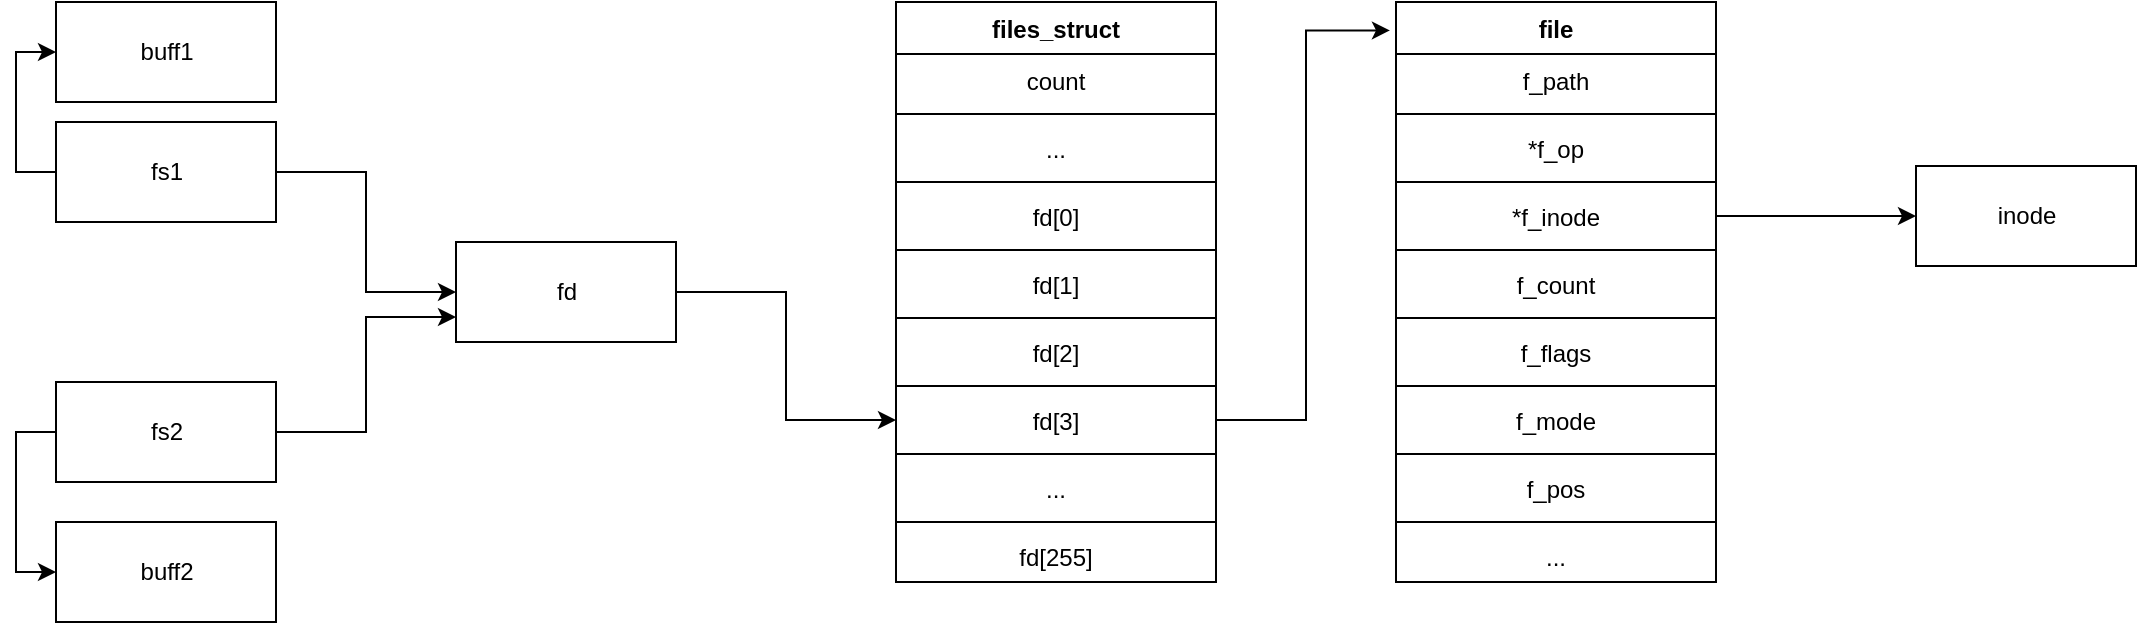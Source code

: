 <mxfile version="14.6.6" type="device"><diagram id="vFh8sq0N6bYSCbe1xTyU" name="Page-1"><mxGraphModel dx="2013" dy="803" grid="1" gridSize="10" guides="1" tooltips="1" connect="1" arrows="1" fold="1" page="1" pageScale="1" pageWidth="827" pageHeight="1169" math="0" shadow="0"><root><mxCell id="0"/><mxCell id="1" parent="0"/><mxCell id="RROzqaKTGc9agYatPt-X-2" value="files_struct" style="swimlane;fontStyle=1;align=center;verticalAlign=top;childLayout=stackLayout;horizontal=1;startSize=26;horizontalStack=0;resizeParent=1;resizeParentMax=0;resizeLast=0;collapsible=1;marginBottom=0;" vertex="1" parent="1"><mxGeometry x="430" y="250" width="160" height="290" as="geometry"/></mxCell><mxCell id="RROzqaKTGc9agYatPt-X-3" value="count" style="text;strokeColor=none;fillColor=none;align=center;verticalAlign=top;spacingLeft=4;spacingRight=4;overflow=hidden;rotatable=0;points=[[0,0.5],[1,0.5]];portConstraint=eastwest;" vertex="1" parent="RROzqaKTGc9agYatPt-X-2"><mxGeometry y="26" width="160" height="26" as="geometry"/></mxCell><mxCell id="RROzqaKTGc9agYatPt-X-4" value="" style="line;strokeWidth=1;fillColor=none;align=left;verticalAlign=middle;spacingTop=-1;spacingLeft=3;spacingRight=3;rotatable=0;labelPosition=right;points=[];portConstraint=eastwest;" vertex="1" parent="RROzqaKTGc9agYatPt-X-2"><mxGeometry y="52" width="160" height="8" as="geometry"/></mxCell><mxCell id="RROzqaKTGc9agYatPt-X-5" value="..." style="text;strokeColor=none;fillColor=none;align=center;verticalAlign=top;spacingLeft=4;spacingRight=4;overflow=hidden;rotatable=0;points=[[0,0.5],[1,0.5]];portConstraint=eastwest;" vertex="1" parent="RROzqaKTGc9agYatPt-X-2"><mxGeometry y="60" width="160" height="26" as="geometry"/></mxCell><mxCell id="RROzqaKTGc9agYatPt-X-28" value="" style="line;strokeWidth=1;fillColor=none;align=left;verticalAlign=middle;spacingTop=-1;spacingLeft=3;spacingRight=3;rotatable=0;labelPosition=right;points=[];portConstraint=eastwest;" vertex="1" parent="RROzqaKTGc9agYatPt-X-2"><mxGeometry y="86" width="160" height="8" as="geometry"/></mxCell><mxCell id="RROzqaKTGc9agYatPt-X-29" value="fd[0]" style="text;strokeColor=none;fillColor=none;align=center;verticalAlign=top;spacingLeft=4;spacingRight=4;overflow=hidden;rotatable=0;points=[[0,0.5],[1,0.5]];portConstraint=eastwest;" vertex="1" parent="RROzqaKTGc9agYatPt-X-2"><mxGeometry y="94" width="160" height="26" as="geometry"/></mxCell><mxCell id="RROzqaKTGc9agYatPt-X-30" value="" style="line;strokeWidth=1;fillColor=none;align=left;verticalAlign=middle;spacingTop=-1;spacingLeft=3;spacingRight=3;rotatable=0;labelPosition=right;points=[];portConstraint=eastwest;" vertex="1" parent="RROzqaKTGc9agYatPt-X-2"><mxGeometry y="120" width="160" height="8" as="geometry"/></mxCell><mxCell id="RROzqaKTGc9agYatPt-X-31" value="fd[1]" style="text;strokeColor=none;fillColor=none;align=center;verticalAlign=top;spacingLeft=4;spacingRight=4;overflow=hidden;rotatable=0;points=[[0,0.5],[1,0.5]];portConstraint=eastwest;" vertex="1" parent="RROzqaKTGc9agYatPt-X-2"><mxGeometry y="128" width="160" height="26" as="geometry"/></mxCell><mxCell id="RROzqaKTGc9agYatPt-X-32" value="" style="line;strokeWidth=1;fillColor=none;align=left;verticalAlign=middle;spacingTop=-1;spacingLeft=3;spacingRight=3;rotatable=0;labelPosition=right;points=[];portConstraint=eastwest;" vertex="1" parent="RROzqaKTGc9agYatPt-X-2"><mxGeometry y="154" width="160" height="8" as="geometry"/></mxCell><mxCell id="RROzqaKTGc9agYatPt-X-33" value="fd[2]" style="text;strokeColor=none;fillColor=none;align=center;verticalAlign=top;spacingLeft=4;spacingRight=4;overflow=hidden;rotatable=0;points=[[0,0.5],[1,0.5]];portConstraint=eastwest;" vertex="1" parent="RROzqaKTGc9agYatPt-X-2"><mxGeometry y="162" width="160" height="26" as="geometry"/></mxCell><mxCell id="RROzqaKTGc9agYatPt-X-34" value="" style="line;strokeWidth=1;fillColor=none;align=left;verticalAlign=middle;spacingTop=-1;spacingLeft=3;spacingRight=3;rotatable=0;labelPosition=right;points=[];portConstraint=eastwest;" vertex="1" parent="RROzqaKTGc9agYatPt-X-2"><mxGeometry y="188" width="160" height="8" as="geometry"/></mxCell><mxCell id="RROzqaKTGc9agYatPt-X-35" value="fd[3]" style="text;strokeColor=none;fillColor=none;align=center;verticalAlign=top;spacingLeft=4;spacingRight=4;overflow=hidden;rotatable=0;points=[[0,0.5],[1,0.5]];portConstraint=eastwest;" vertex="1" parent="RROzqaKTGc9agYatPt-X-2"><mxGeometry y="196" width="160" height="26" as="geometry"/></mxCell><mxCell id="RROzqaKTGc9agYatPt-X-36" value="" style="line;strokeWidth=1;fillColor=none;align=left;verticalAlign=middle;spacingTop=-1;spacingLeft=3;spacingRight=3;rotatable=0;labelPosition=right;points=[];portConstraint=eastwest;" vertex="1" parent="RROzqaKTGc9agYatPt-X-2"><mxGeometry y="222" width="160" height="8" as="geometry"/></mxCell><mxCell id="RROzqaKTGc9agYatPt-X-37" value="..." style="text;strokeColor=none;fillColor=none;align=center;verticalAlign=top;spacingLeft=4;spacingRight=4;overflow=hidden;rotatable=0;points=[[0,0.5],[1,0.5]];portConstraint=eastwest;" vertex="1" parent="RROzqaKTGc9agYatPt-X-2"><mxGeometry y="230" width="160" height="26" as="geometry"/></mxCell><mxCell id="RROzqaKTGc9agYatPt-X-38" value="" style="line;strokeWidth=1;fillColor=none;align=left;verticalAlign=middle;spacingTop=-1;spacingLeft=3;spacingRight=3;rotatable=0;labelPosition=right;points=[];portConstraint=eastwest;" vertex="1" parent="RROzqaKTGc9agYatPt-X-2"><mxGeometry y="256" width="160" height="8" as="geometry"/></mxCell><mxCell id="RROzqaKTGc9agYatPt-X-39" value="fd[255]" style="text;strokeColor=none;fillColor=none;align=center;verticalAlign=top;spacingLeft=4;spacingRight=4;overflow=hidden;rotatable=0;points=[[0,0.5],[1,0.5]];portConstraint=eastwest;" vertex="1" parent="RROzqaKTGc9agYatPt-X-2"><mxGeometry y="264" width="160" height="26" as="geometry"/></mxCell><mxCell id="RROzqaKTGc9agYatPt-X-42" style="edgeStyle=orthogonalEdgeStyle;rounded=0;orthogonalLoop=1;jettySize=auto;html=1;exitX=1;exitY=0.5;exitDx=0;exitDy=0;entryX=0;entryY=0.5;entryDx=0;entryDy=0;" edge="1" parent="1" source="RROzqaKTGc9agYatPt-X-40" target="RROzqaKTGc9agYatPt-X-35"><mxGeometry relative="1" as="geometry"/></mxCell><mxCell id="RROzqaKTGc9agYatPt-X-40" value="fd" style="html=1;align=center;" vertex="1" parent="1"><mxGeometry x="210" y="370" width="110" height="50" as="geometry"/></mxCell><mxCell id="RROzqaKTGc9agYatPt-X-45" style="edgeStyle=orthogonalEdgeStyle;rounded=0;orthogonalLoop=1;jettySize=auto;html=1;exitX=1;exitY=0.5;exitDx=0;exitDy=0;entryX=0;entryY=0.5;entryDx=0;entryDy=0;" edge="1" parent="1" source="RROzqaKTGc9agYatPt-X-43" target="RROzqaKTGc9agYatPt-X-40"><mxGeometry relative="1" as="geometry"/></mxCell><mxCell id="RROzqaKTGc9agYatPt-X-49" style="edgeStyle=orthogonalEdgeStyle;rounded=0;orthogonalLoop=1;jettySize=auto;html=1;exitX=0;exitY=0.5;exitDx=0;exitDy=0;entryX=0;entryY=0.5;entryDx=0;entryDy=0;" edge="1" parent="1" source="RROzqaKTGc9agYatPt-X-43" target="RROzqaKTGc9agYatPt-X-48"><mxGeometry relative="1" as="geometry"/></mxCell><mxCell id="RROzqaKTGc9agYatPt-X-43" value="fs1" style="html=1;align=center;" vertex="1" parent="1"><mxGeometry x="10" y="310" width="110" height="50" as="geometry"/></mxCell><mxCell id="RROzqaKTGc9agYatPt-X-46" style="edgeStyle=orthogonalEdgeStyle;rounded=0;orthogonalLoop=1;jettySize=auto;html=1;exitX=1;exitY=0.5;exitDx=0;exitDy=0;entryX=0;entryY=0.75;entryDx=0;entryDy=0;" edge="1" parent="1" source="RROzqaKTGc9agYatPt-X-44" target="RROzqaKTGc9agYatPt-X-40"><mxGeometry relative="1" as="geometry"/></mxCell><mxCell id="RROzqaKTGc9agYatPt-X-50" style="edgeStyle=orthogonalEdgeStyle;rounded=0;orthogonalLoop=1;jettySize=auto;html=1;exitX=0;exitY=0.5;exitDx=0;exitDy=0;entryX=0;entryY=0.5;entryDx=0;entryDy=0;" edge="1" parent="1" source="RROzqaKTGc9agYatPt-X-44" target="RROzqaKTGc9agYatPt-X-47"><mxGeometry relative="1" as="geometry"/></mxCell><mxCell id="RROzqaKTGc9agYatPt-X-44" value="fs2" style="html=1;align=center;" vertex="1" parent="1"><mxGeometry x="10" y="440" width="110" height="50" as="geometry"/></mxCell><mxCell id="RROzqaKTGc9agYatPt-X-47" value="buff2" style="html=1;align=center;" vertex="1" parent="1"><mxGeometry x="10" y="510" width="110" height="50" as="geometry"/></mxCell><mxCell id="RROzqaKTGc9agYatPt-X-48" value="buff1" style="html=1;align=center;" vertex="1" parent="1"><mxGeometry x="10" y="250" width="110" height="50" as="geometry"/></mxCell><mxCell id="RROzqaKTGc9agYatPt-X-51" value="file" style="swimlane;fontStyle=1;align=center;verticalAlign=top;childLayout=stackLayout;horizontal=1;startSize=26;horizontalStack=0;resizeParent=1;resizeParentMax=0;resizeLast=0;collapsible=1;marginBottom=0;" vertex="1" parent="1"><mxGeometry x="680" y="250" width="160" height="290" as="geometry"/></mxCell><mxCell id="RROzqaKTGc9agYatPt-X-52" value="f_path" style="text;strokeColor=none;fillColor=none;align=center;verticalAlign=top;spacingLeft=4;spacingRight=4;overflow=hidden;rotatable=0;points=[[0,0.5],[1,0.5]];portConstraint=eastwest;" vertex="1" parent="RROzqaKTGc9agYatPt-X-51"><mxGeometry y="26" width="160" height="26" as="geometry"/></mxCell><mxCell id="RROzqaKTGc9agYatPt-X-53" value="" style="line;strokeWidth=1;fillColor=none;align=left;verticalAlign=middle;spacingTop=-1;spacingLeft=3;spacingRight=3;rotatable=0;labelPosition=right;points=[];portConstraint=eastwest;" vertex="1" parent="RROzqaKTGc9agYatPt-X-51"><mxGeometry y="52" width="160" height="8" as="geometry"/></mxCell><mxCell id="RROzqaKTGc9agYatPt-X-54" value="*f_op" style="text;strokeColor=none;fillColor=none;align=center;verticalAlign=top;spacingLeft=4;spacingRight=4;overflow=hidden;rotatable=0;points=[[0,0.5],[1,0.5]];portConstraint=eastwest;" vertex="1" parent="RROzqaKTGc9agYatPt-X-51"><mxGeometry y="60" width="160" height="26" as="geometry"/></mxCell><mxCell id="RROzqaKTGc9agYatPt-X-55" value="" style="line;strokeWidth=1;fillColor=none;align=left;verticalAlign=middle;spacingTop=-1;spacingLeft=3;spacingRight=3;rotatable=0;labelPosition=right;points=[];portConstraint=eastwest;" vertex="1" parent="RROzqaKTGc9agYatPt-X-51"><mxGeometry y="86" width="160" height="8" as="geometry"/></mxCell><mxCell id="RROzqaKTGc9agYatPt-X-56" value="*f_inode" style="text;strokeColor=none;fillColor=none;align=center;verticalAlign=top;spacingLeft=4;spacingRight=4;overflow=hidden;rotatable=0;points=[[0,0.5],[1,0.5]];portConstraint=eastwest;" vertex="1" parent="RROzqaKTGc9agYatPt-X-51"><mxGeometry y="94" width="160" height="26" as="geometry"/></mxCell><mxCell id="RROzqaKTGc9agYatPt-X-57" value="" style="line;strokeWidth=1;fillColor=none;align=left;verticalAlign=middle;spacingTop=-1;spacingLeft=3;spacingRight=3;rotatable=0;labelPosition=right;points=[];portConstraint=eastwest;" vertex="1" parent="RROzqaKTGc9agYatPt-X-51"><mxGeometry y="120" width="160" height="8" as="geometry"/></mxCell><mxCell id="RROzqaKTGc9agYatPt-X-58" value="f_count" style="text;strokeColor=none;fillColor=none;align=center;verticalAlign=top;spacingLeft=4;spacingRight=4;overflow=hidden;rotatable=0;points=[[0,0.5],[1,0.5]];portConstraint=eastwest;" vertex="1" parent="RROzqaKTGc9agYatPt-X-51"><mxGeometry y="128" width="160" height="26" as="geometry"/></mxCell><mxCell id="RROzqaKTGc9agYatPt-X-59" value="" style="line;strokeWidth=1;fillColor=none;align=left;verticalAlign=middle;spacingTop=-1;spacingLeft=3;spacingRight=3;rotatable=0;labelPosition=right;points=[];portConstraint=eastwest;" vertex="1" parent="RROzqaKTGc9agYatPt-X-51"><mxGeometry y="154" width="160" height="8" as="geometry"/></mxCell><mxCell id="RROzqaKTGc9agYatPt-X-60" value="f_flags" style="text;strokeColor=none;fillColor=none;align=center;verticalAlign=top;spacingLeft=4;spacingRight=4;overflow=hidden;rotatable=0;points=[[0,0.5],[1,0.5]];portConstraint=eastwest;" vertex="1" parent="RROzqaKTGc9agYatPt-X-51"><mxGeometry y="162" width="160" height="26" as="geometry"/></mxCell><mxCell id="RROzqaKTGc9agYatPt-X-61" value="" style="line;strokeWidth=1;fillColor=none;align=left;verticalAlign=middle;spacingTop=-1;spacingLeft=3;spacingRight=3;rotatable=0;labelPosition=right;points=[];portConstraint=eastwest;" vertex="1" parent="RROzqaKTGc9agYatPt-X-51"><mxGeometry y="188" width="160" height="8" as="geometry"/></mxCell><mxCell id="RROzqaKTGc9agYatPt-X-62" value="f_mode" style="text;strokeColor=none;fillColor=none;align=center;verticalAlign=top;spacingLeft=4;spacingRight=4;overflow=hidden;rotatable=0;points=[[0,0.5],[1,0.5]];portConstraint=eastwest;" vertex="1" parent="RROzqaKTGc9agYatPt-X-51"><mxGeometry y="196" width="160" height="26" as="geometry"/></mxCell><mxCell id="RROzqaKTGc9agYatPt-X-63" value="" style="line;strokeWidth=1;fillColor=none;align=left;verticalAlign=middle;spacingTop=-1;spacingLeft=3;spacingRight=3;rotatable=0;labelPosition=right;points=[];portConstraint=eastwest;" vertex="1" parent="RROzqaKTGc9agYatPt-X-51"><mxGeometry y="222" width="160" height="8" as="geometry"/></mxCell><mxCell id="RROzqaKTGc9agYatPt-X-64" value="f_pos" style="text;strokeColor=none;fillColor=none;align=center;verticalAlign=top;spacingLeft=4;spacingRight=4;overflow=hidden;rotatable=0;points=[[0,0.5],[1,0.5]];portConstraint=eastwest;" vertex="1" parent="RROzqaKTGc9agYatPt-X-51"><mxGeometry y="230" width="160" height="26" as="geometry"/></mxCell><mxCell id="RROzqaKTGc9agYatPt-X-65" value="" style="line;strokeWidth=1;fillColor=none;align=left;verticalAlign=middle;spacingTop=-1;spacingLeft=3;spacingRight=3;rotatable=0;labelPosition=right;points=[];portConstraint=eastwest;" vertex="1" parent="RROzqaKTGc9agYatPt-X-51"><mxGeometry y="256" width="160" height="8" as="geometry"/></mxCell><mxCell id="RROzqaKTGc9agYatPt-X-66" value="..." style="text;strokeColor=none;fillColor=none;align=center;verticalAlign=top;spacingLeft=4;spacingRight=4;overflow=hidden;rotatable=0;points=[[0,0.5],[1,0.5]];portConstraint=eastwest;" vertex="1" parent="RROzqaKTGc9agYatPt-X-51"><mxGeometry y="264" width="160" height="26" as="geometry"/></mxCell><mxCell id="RROzqaKTGc9agYatPt-X-67" value="inode" style="html=1;align=center;" vertex="1" parent="1"><mxGeometry x="940" y="332" width="110" height="50" as="geometry"/></mxCell><mxCell id="RROzqaKTGc9agYatPt-X-68" style="edgeStyle=orthogonalEdgeStyle;rounded=0;orthogonalLoop=1;jettySize=auto;html=1;exitX=1;exitY=0.5;exitDx=0;exitDy=0;" edge="1" parent="1" source="RROzqaKTGc9agYatPt-X-56" target="RROzqaKTGc9agYatPt-X-67"><mxGeometry relative="1" as="geometry"/></mxCell><mxCell id="RROzqaKTGc9agYatPt-X-69" style="edgeStyle=orthogonalEdgeStyle;rounded=0;orthogonalLoop=1;jettySize=auto;html=1;exitX=1;exitY=0.5;exitDx=0;exitDy=0;entryX=-0.019;entryY=0.049;entryDx=0;entryDy=0;entryPerimeter=0;" edge="1" parent="1" source="RROzqaKTGc9agYatPt-X-35" target="RROzqaKTGc9agYatPt-X-51"><mxGeometry relative="1" as="geometry"/></mxCell></root></mxGraphModel></diagram></mxfile>
